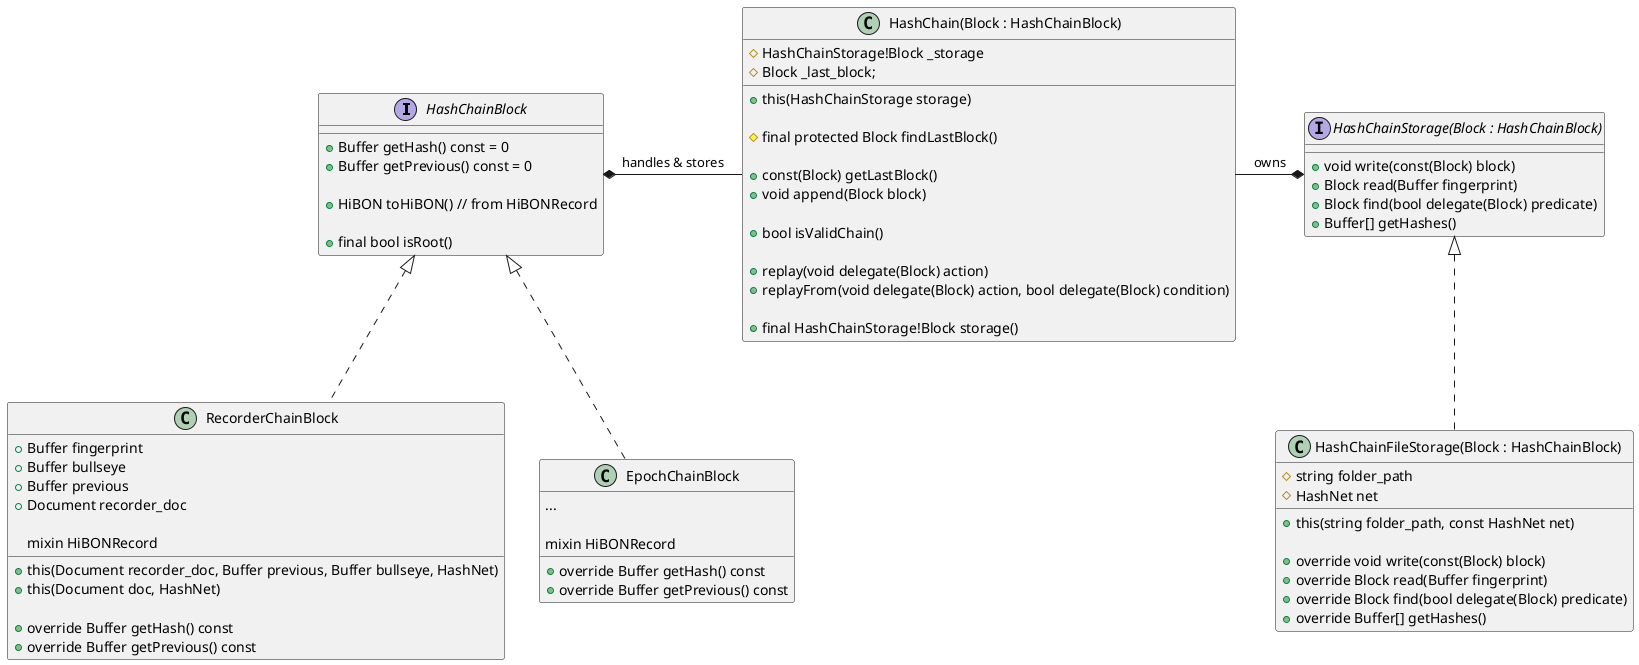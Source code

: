 @startuml

interface HashChainBlock {
    + Buffer getHash() const = 0
    + Buffer getPrevious() const = 0

    + HiBON toHiBON() // from HiBONRecord

    + final bool isRoot()
}

class RecorderChainBlock {
    + Buffer fingerprint
    + Buffer bullseye
    + Buffer previous
    + Document recorder_doc

    mixin HiBONRecord

    + this(Document recorder_doc, Buffer previous, Buffer bullseye, HashNet)
    + this(Document doc, HashNet)

    + override Buffer getHash() const
    + override Buffer getPrevious() const
}

HashChainBlock <|.. RecorderChainBlock

class EpochChainBlock {
    ...

    mixin HiBONRecord

    + override Buffer getHash() const
    + override Buffer getPrevious() const
}

HashChainBlock <|.. EpochChainBlock

class "HashChain(Block : HashChainBlock)" as HashChain {
    # HashChainStorage!Block _storage
    # Block _last_block;

    + this(HashChainStorage storage)

    # final protected Block findLastBlock()

    + const(Block) getLastBlock()
    + void append(Block block)

    + bool isValidChain()

    + replay(void delegate(Block) action)
    + replayFrom(void delegate(Block) action, bool delegate(Block) condition)

    + final HashChainStorage!Block storage()
}

HashChainBlock *- HashChain : handles & stores
HashChain -* HashChainStorage : owns

interface "HashChainStorage(Block : HashChainBlock)" as HashChainStorage {
    + void write(const(Block) block)
    + Block read(Buffer fingerprint)
    + Block find(bool delegate(Block) predicate)
    + Buffer[] getHashes()
}

class "HashChainFileStorage(Block : HashChainBlock)" as HashChainFileStorage {
    # string folder_path
    # HashNet net

    + this(string folder_path, const HashNet net)

    + override void write(const(Block) block)
    + override Block read(Buffer fingerprint) 
    + override Block find(bool delegate(Block) predicate)
    + override Buffer[] getHashes()
}

HashChainStorage <|.. HashChainFileStorage

@enduml
